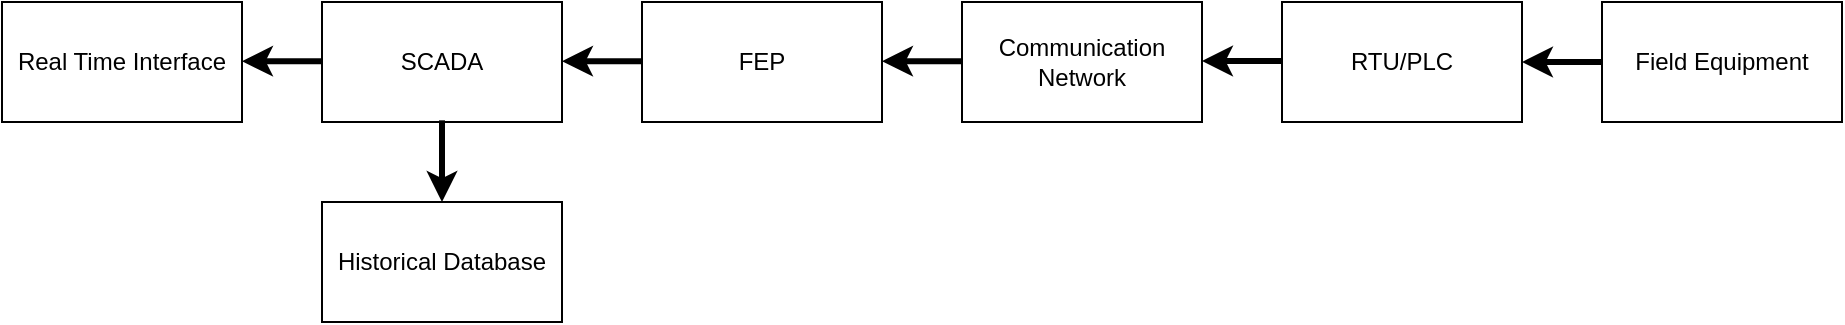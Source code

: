 <mxfile version="21.6.6" type="device">
  <diagram name="Page-1" id="wJUIUBseOsxL5th2rlK4">
    <mxGraphModel dx="933" dy="1238" grid="1" gridSize="10" guides="1" tooltips="1" connect="1" arrows="1" fold="1" page="1" pageScale="1" pageWidth="850" pageHeight="1100" math="0" shadow="0">
      <root>
        <mxCell id="0" />
        <mxCell id="1" parent="0" />
        <mxCell id="yKT4qS9J9nLJUXlEXsUC-2" value="Real Time Interface" style="text;html=1;strokeColor=default;fillColor=default;align=center;verticalAlign=middle;whiteSpace=wrap;rounded=0;" vertex="1" parent="1">
          <mxGeometry x="40" y="250" width="120" height="60" as="geometry" />
        </mxCell>
        <mxCell id="yKT4qS9J9nLJUXlEXsUC-3" value="SCADA" style="text;html=1;strokeColor=default;fillColor=default;align=center;verticalAlign=middle;whiteSpace=wrap;rounded=0;" vertex="1" parent="1">
          <mxGeometry x="200" y="250" width="120" height="60" as="geometry" />
        </mxCell>
        <mxCell id="yKT4qS9J9nLJUXlEXsUC-4" value="Historical Database" style="text;html=1;strokeColor=default;fillColor=default;align=center;verticalAlign=middle;whiteSpace=wrap;rounded=0;" vertex="1" parent="1">
          <mxGeometry x="200" y="350" width="120" height="60" as="geometry" />
        </mxCell>
        <mxCell id="yKT4qS9J9nLJUXlEXsUC-5" value="FEP" style="text;html=1;strokeColor=default;fillColor=default;align=center;verticalAlign=middle;whiteSpace=wrap;rounded=0;" vertex="1" parent="1">
          <mxGeometry x="360" y="250" width="120" height="60" as="geometry" />
        </mxCell>
        <mxCell id="yKT4qS9J9nLJUXlEXsUC-6" value="Communication Network" style="text;html=1;strokeColor=default;fillColor=default;align=center;verticalAlign=middle;whiteSpace=wrap;rounded=0;" vertex="1" parent="1">
          <mxGeometry x="520" y="250" width="120" height="60" as="geometry" />
        </mxCell>
        <mxCell id="yKT4qS9J9nLJUXlEXsUC-7" value="RTU/PLC" style="text;html=1;strokeColor=default;fillColor=default;align=center;verticalAlign=middle;whiteSpace=wrap;rounded=0;" vertex="1" parent="1">
          <mxGeometry x="680" y="250" width="120" height="60" as="geometry" />
        </mxCell>
        <mxCell id="yKT4qS9J9nLJUXlEXsUC-8" value="Field Equipment" style="text;html=1;strokeColor=default;fillColor=default;align=center;verticalAlign=middle;whiteSpace=wrap;rounded=0;" vertex="1" parent="1">
          <mxGeometry x="840" y="250" width="120" height="60" as="geometry" />
        </mxCell>
        <mxCell id="yKT4qS9J9nLJUXlEXsUC-10" value="" style="endArrow=classic;html=1;rounded=0;exitX=0;exitY=0.5;exitDx=0;exitDy=0;strokeWidth=3;" edge="1" parent="1" source="yKT4qS9J9nLJUXlEXsUC-8">
          <mxGeometry width="50" height="50" relative="1" as="geometry">
            <mxPoint x="750" y="330" as="sourcePoint" />
            <mxPoint x="800" y="280" as="targetPoint" />
          </mxGeometry>
        </mxCell>
        <mxCell id="yKT4qS9J9nLJUXlEXsUC-11" value="" style="endArrow=classic;html=1;rounded=0;exitX=0;exitY=0.5;exitDx=0;exitDy=0;strokeWidth=3;" edge="1" parent="1">
          <mxGeometry width="50" height="50" relative="1" as="geometry">
            <mxPoint x="680" y="279.5" as="sourcePoint" />
            <mxPoint x="640" y="279.5" as="targetPoint" />
          </mxGeometry>
        </mxCell>
        <mxCell id="yKT4qS9J9nLJUXlEXsUC-12" value="" style="endArrow=classic;html=1;rounded=0;exitX=0;exitY=0.5;exitDx=0;exitDy=0;strokeWidth=3;" edge="1" parent="1">
          <mxGeometry width="50" height="50" relative="1" as="geometry">
            <mxPoint x="520" y="279.58" as="sourcePoint" />
            <mxPoint x="480" y="279.58" as="targetPoint" />
          </mxGeometry>
        </mxCell>
        <mxCell id="yKT4qS9J9nLJUXlEXsUC-13" value="" style="endArrow=classic;html=1;rounded=0;exitX=0;exitY=0.5;exitDx=0;exitDy=0;strokeWidth=3;" edge="1" parent="1">
          <mxGeometry width="50" height="50" relative="1" as="geometry">
            <mxPoint x="360" y="279.58" as="sourcePoint" />
            <mxPoint x="320" y="279.58" as="targetPoint" />
          </mxGeometry>
        </mxCell>
        <mxCell id="yKT4qS9J9nLJUXlEXsUC-14" value="" style="endArrow=classic;html=1;rounded=0;exitX=0;exitY=0.5;exitDx=0;exitDy=0;strokeWidth=3;" edge="1" parent="1">
          <mxGeometry width="50" height="50" relative="1" as="geometry">
            <mxPoint x="200" y="279.58" as="sourcePoint" />
            <mxPoint x="160" y="279.58" as="targetPoint" />
          </mxGeometry>
        </mxCell>
        <mxCell id="yKT4qS9J9nLJUXlEXsUC-15" value="" style="endArrow=classic;html=1;rounded=0;exitX=0;exitY=0.5;exitDx=0;exitDy=0;strokeWidth=3;entryX=0.5;entryY=0;entryDx=0;entryDy=0;" edge="1" parent="1" target="yKT4qS9J9nLJUXlEXsUC-4">
          <mxGeometry width="50" height="50" relative="1" as="geometry">
            <mxPoint x="260" y="309.17" as="sourcePoint" />
            <mxPoint x="220" y="309.17" as="targetPoint" />
          </mxGeometry>
        </mxCell>
      </root>
    </mxGraphModel>
  </diagram>
</mxfile>
